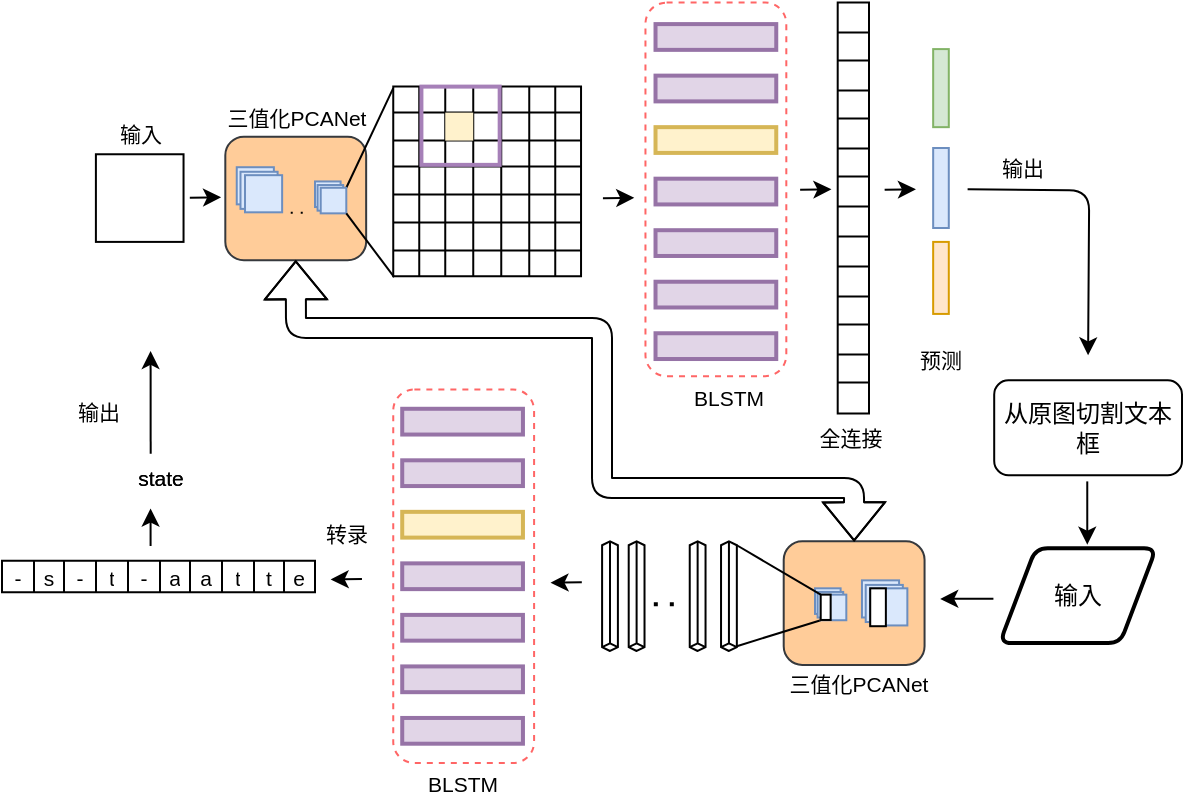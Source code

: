 <mxfile version="14.4.4" type="github">
  <diagram id="fC3auHthrqKpHiKXN0IN" name="第 1 页">
    <mxGraphModel dx="1185" dy="622" grid="1" gridSize="10" guides="1" tooltips="1" connect="1" arrows="1" fold="1" page="1" pageScale="1" pageWidth="827" pageHeight="1169" math="0" shadow="0">
      <root>
        <mxCell id="0" />
        <mxCell id="1" parent="0" />
        <mxCell id="iBZG6MA6ub6qvU_hfU15-2" value="" style="rounded=1;whiteSpace=wrap;html=1;fillColor=#ffcc99;strokeColor=#36393d;" vertex="1" parent="1">
          <mxGeometry x="141.654" y="434.36" width="70.424" height="61.788" as="geometry" />
        </mxCell>
        <mxCell id="iBZG6MA6ub6qvU_hfU15-3" value="" style="whiteSpace=wrap;html=1;aspect=fixed;" vertex="1" parent="1">
          <mxGeometry x="76.95" y="443.128" width="43.82" height="43.82" as="geometry" />
        </mxCell>
        <mxCell id="iBZG6MA6ub6qvU_hfU15-4" value="输入" style="text;html=1;align=center;verticalAlign=middle;resizable=0;points=[];autosize=1;fontSize=10.5;" vertex="1" parent="1">
          <mxGeometry x="78.86" y="423.123" width="40" height="20" as="geometry" />
        </mxCell>
        <mxCell id="iBZG6MA6ub6qvU_hfU15-5" value="" style="endArrow=classic;html=1;" edge="1" parent="1">
          <mxGeometry x="30" y="320" width="50" height="50" as="geometry">
            <mxPoint x="123.899" y="464.859" as="sourcePoint" />
            <mxPoint x="139.549" y="464.63" as="targetPoint" />
          </mxGeometry>
        </mxCell>
        <mxCell id="iBZG6MA6ub6qvU_hfU15-6" value="&lt;font style=&quot;font-size: 10.5px&quot;&gt;三值化PCANet&lt;/font&gt;" style="text;html=1;align=center;verticalAlign=middle;resizable=0;points=[];autosize=1;fontSize=10.5;" vertex="1" parent="1">
          <mxGeometry x="131.732" y="414.837" width="90" height="20" as="geometry" />
        </mxCell>
        <mxCell id="iBZG6MA6ub6qvU_hfU15-7" value="" style="shape=table;html=1;whiteSpace=wrap;startSize=0;container=1;collapsible=0;childLayout=tableLayout;" vertex="1" parent="1">
          <mxGeometry x="225.623" y="409.307" width="93.899" height="94.839" as="geometry" />
        </mxCell>
        <mxCell id="iBZG6MA6ub6qvU_hfU15-8" value="" style="shape=partialRectangle;html=1;whiteSpace=wrap;collapsible=0;dropTarget=0;pointerEvents=0;fillColor=none;top=0;left=0;bottom=0;right=0;points=[[0,0.5],[1,0.5]];portConstraint=eastwest;" vertex="1" parent="iBZG6MA6ub6qvU_hfU15-7">
          <mxGeometry width="93.899" height="13" as="geometry" />
        </mxCell>
        <mxCell id="iBZG6MA6ub6qvU_hfU15-9" value="" style="shape=partialRectangle;html=1;whiteSpace=wrap;connectable=0;overflow=hidden;fillColor=none;top=0;left=0;bottom=0;right=0;" vertex="1" parent="iBZG6MA6ub6qvU_hfU15-8">
          <mxGeometry width="13" height="13" as="geometry" />
        </mxCell>
        <mxCell id="iBZG6MA6ub6qvU_hfU15-10" value="" style="shape=partialRectangle;html=1;whiteSpace=wrap;connectable=0;overflow=hidden;fillColor=none;top=0;left=0;bottom=0;right=0;" vertex="1" parent="iBZG6MA6ub6qvU_hfU15-8">
          <mxGeometry x="13" width="13" height="13" as="geometry" />
        </mxCell>
        <mxCell id="iBZG6MA6ub6qvU_hfU15-11" value="" style="shape=partialRectangle;html=1;whiteSpace=wrap;connectable=0;overflow=hidden;fillColor=none;top=0;left=0;bottom=0;right=0;" vertex="1" parent="iBZG6MA6ub6qvU_hfU15-8">
          <mxGeometry x="26" width="14" height="13" as="geometry" />
        </mxCell>
        <mxCell id="iBZG6MA6ub6qvU_hfU15-12" value="" style="shape=partialRectangle;html=1;whiteSpace=wrap;connectable=0;overflow=hidden;fillColor=none;top=0;left=0;bottom=0;right=0;" vertex="1" parent="iBZG6MA6ub6qvU_hfU15-8">
          <mxGeometry x="40" width="14" height="13" as="geometry" />
        </mxCell>
        <mxCell id="iBZG6MA6ub6qvU_hfU15-13" value="" style="shape=partialRectangle;html=1;whiteSpace=wrap;connectable=0;overflow=hidden;fillColor=none;top=0;left=0;bottom=0;right=0;" vertex="1" parent="iBZG6MA6ub6qvU_hfU15-8">
          <mxGeometry x="54" width="14" height="13" as="geometry" />
        </mxCell>
        <mxCell id="iBZG6MA6ub6qvU_hfU15-14" value="" style="shape=partialRectangle;html=1;whiteSpace=wrap;connectable=0;overflow=hidden;fillColor=none;top=0;left=0;bottom=0;right=0;" vertex="1" parent="iBZG6MA6ub6qvU_hfU15-8">
          <mxGeometry x="68" width="13" height="13" as="geometry" />
        </mxCell>
        <mxCell id="iBZG6MA6ub6qvU_hfU15-15" value="" style="shape=partialRectangle;html=1;whiteSpace=wrap;connectable=0;overflow=hidden;fillColor=none;top=0;left=0;bottom=0;right=0;" vertex="1" parent="iBZG6MA6ub6qvU_hfU15-8">
          <mxGeometry x="81" width="13" height="13" as="geometry" />
        </mxCell>
        <mxCell id="iBZG6MA6ub6qvU_hfU15-16" value="" style="shape=partialRectangle;html=1;whiteSpace=wrap;collapsible=0;dropTarget=0;pointerEvents=0;fillColor=none;top=0;left=0;bottom=0;right=0;points=[[0,0.5],[1,0.5]];portConstraint=eastwest;" vertex="1" parent="iBZG6MA6ub6qvU_hfU15-7">
          <mxGeometry y="13" width="93.899" height="14" as="geometry" />
        </mxCell>
        <mxCell id="iBZG6MA6ub6qvU_hfU15-17" value="" style="shape=partialRectangle;html=1;whiteSpace=wrap;connectable=0;overflow=hidden;fillColor=none;top=0;left=0;bottom=0;right=0;" vertex="1" parent="iBZG6MA6ub6qvU_hfU15-16">
          <mxGeometry width="13" height="14" as="geometry" />
        </mxCell>
        <mxCell id="iBZG6MA6ub6qvU_hfU15-18" value="" style="shape=partialRectangle;html=1;whiteSpace=wrap;connectable=0;overflow=hidden;fillColor=none;top=0;left=0;bottom=0;right=0;" vertex="1" parent="iBZG6MA6ub6qvU_hfU15-16">
          <mxGeometry x="13" width="13" height="14" as="geometry" />
        </mxCell>
        <mxCell id="iBZG6MA6ub6qvU_hfU15-19" value="" style="shape=partialRectangle;html=1;whiteSpace=wrap;connectable=0;overflow=hidden;fillColor=#fff2cc;top=0;left=0;bottom=0;right=0;strokeColor=#d6b656;" vertex="1" parent="iBZG6MA6ub6qvU_hfU15-16">
          <mxGeometry x="26" width="14" height="14" as="geometry" />
        </mxCell>
        <mxCell id="iBZG6MA6ub6qvU_hfU15-20" value="" style="shape=partialRectangle;html=1;whiteSpace=wrap;connectable=0;overflow=hidden;fillColor=none;top=0;left=0;bottom=0;right=0;" vertex="1" parent="iBZG6MA6ub6qvU_hfU15-16">
          <mxGeometry x="40" width="14" height="14" as="geometry" />
        </mxCell>
        <mxCell id="iBZG6MA6ub6qvU_hfU15-21" value="" style="shape=partialRectangle;html=1;whiteSpace=wrap;connectable=0;overflow=hidden;fillColor=none;top=0;left=0;bottom=0;right=0;" vertex="1" parent="iBZG6MA6ub6qvU_hfU15-16">
          <mxGeometry x="54" width="14" height="14" as="geometry" />
        </mxCell>
        <mxCell id="iBZG6MA6ub6qvU_hfU15-22" value="" style="shape=partialRectangle;html=1;whiteSpace=wrap;connectable=0;overflow=hidden;fillColor=none;top=0;left=0;bottom=0;right=0;" vertex="1" parent="iBZG6MA6ub6qvU_hfU15-16">
          <mxGeometry x="68" width="13" height="14" as="geometry" />
        </mxCell>
        <mxCell id="iBZG6MA6ub6qvU_hfU15-23" value="" style="shape=partialRectangle;html=1;whiteSpace=wrap;connectable=0;overflow=hidden;fillColor=none;top=0;left=0;bottom=0;right=0;" vertex="1" parent="iBZG6MA6ub6qvU_hfU15-16">
          <mxGeometry x="81" width="13" height="14" as="geometry" />
        </mxCell>
        <mxCell id="iBZG6MA6ub6qvU_hfU15-24" value="" style="shape=partialRectangle;html=1;whiteSpace=wrap;collapsible=0;dropTarget=0;pointerEvents=0;fillColor=none;top=0;left=0;bottom=0;right=0;points=[[0,0.5],[1,0.5]];portConstraint=eastwest;" vertex="1" parent="iBZG6MA6ub6qvU_hfU15-7">
          <mxGeometry y="27" width="93.899" height="13" as="geometry" />
        </mxCell>
        <mxCell id="iBZG6MA6ub6qvU_hfU15-25" value="" style="shape=partialRectangle;html=1;whiteSpace=wrap;connectable=0;overflow=hidden;fillColor=none;top=0;left=0;bottom=0;right=0;" vertex="1" parent="iBZG6MA6ub6qvU_hfU15-24">
          <mxGeometry width="13" height="13" as="geometry" />
        </mxCell>
        <mxCell id="iBZG6MA6ub6qvU_hfU15-26" value="" style="shape=partialRectangle;html=1;whiteSpace=wrap;connectable=0;overflow=hidden;fillColor=none;top=0;left=0;bottom=0;right=0;" vertex="1" parent="iBZG6MA6ub6qvU_hfU15-24">
          <mxGeometry x="13" width="13" height="13" as="geometry" />
        </mxCell>
        <mxCell id="iBZG6MA6ub6qvU_hfU15-27" value="" style="shape=partialRectangle;html=1;whiteSpace=wrap;connectable=0;overflow=hidden;top=0;left=0;bottom=0;right=0;strokeColor=#d79b00;fillColor=none;" vertex="1" parent="iBZG6MA6ub6qvU_hfU15-24">
          <mxGeometry x="26" width="14" height="13" as="geometry" />
        </mxCell>
        <mxCell id="iBZG6MA6ub6qvU_hfU15-28" value="" style="shape=partialRectangle;html=1;whiteSpace=wrap;connectable=0;overflow=hidden;fillColor=none;top=0;left=0;bottom=0;right=0;" vertex="1" parent="iBZG6MA6ub6qvU_hfU15-24">
          <mxGeometry x="40" width="14" height="13" as="geometry" />
        </mxCell>
        <mxCell id="iBZG6MA6ub6qvU_hfU15-29" value="" style="shape=partialRectangle;html=1;whiteSpace=wrap;connectable=0;overflow=hidden;fillColor=none;top=0;left=0;bottom=0;right=0;" vertex="1" parent="iBZG6MA6ub6qvU_hfU15-24">
          <mxGeometry x="54" width="14" height="13" as="geometry" />
        </mxCell>
        <mxCell id="iBZG6MA6ub6qvU_hfU15-30" value="" style="shape=partialRectangle;html=1;whiteSpace=wrap;connectable=0;overflow=hidden;fillColor=none;top=0;left=0;bottom=0;right=0;" vertex="1" parent="iBZG6MA6ub6qvU_hfU15-24">
          <mxGeometry x="68" width="13" height="13" as="geometry" />
        </mxCell>
        <mxCell id="iBZG6MA6ub6qvU_hfU15-31" value="" style="shape=partialRectangle;html=1;whiteSpace=wrap;connectable=0;overflow=hidden;fillColor=none;top=0;left=0;bottom=0;right=0;" vertex="1" parent="iBZG6MA6ub6qvU_hfU15-24">
          <mxGeometry x="81" width="13" height="13" as="geometry" />
        </mxCell>
        <mxCell id="iBZG6MA6ub6qvU_hfU15-32" value="" style="shape=partialRectangle;html=1;whiteSpace=wrap;collapsible=0;dropTarget=0;pointerEvents=0;fillColor=none;top=0;left=0;bottom=0;right=0;points=[[0,0.5],[1,0.5]];portConstraint=eastwest;" vertex="1" parent="iBZG6MA6ub6qvU_hfU15-7">
          <mxGeometry y="40" width="93.899" height="14" as="geometry" />
        </mxCell>
        <mxCell id="iBZG6MA6ub6qvU_hfU15-33" value="" style="shape=partialRectangle;html=1;whiteSpace=wrap;connectable=0;overflow=hidden;fillColor=none;top=0;left=0;bottom=0;right=0;" vertex="1" parent="iBZG6MA6ub6qvU_hfU15-32">
          <mxGeometry width="13" height="14" as="geometry" />
        </mxCell>
        <mxCell id="iBZG6MA6ub6qvU_hfU15-34" value="" style="shape=partialRectangle;html=1;whiteSpace=wrap;connectable=0;overflow=hidden;fillColor=none;top=0;left=0;bottom=0;right=0;" vertex="1" parent="iBZG6MA6ub6qvU_hfU15-32">
          <mxGeometry x="13" width="13" height="14" as="geometry" />
        </mxCell>
        <mxCell id="iBZG6MA6ub6qvU_hfU15-35" value="" style="shape=partialRectangle;html=1;whiteSpace=wrap;connectable=0;overflow=hidden;fillColor=none;top=0;left=0;bottom=0;right=0;" vertex="1" parent="iBZG6MA6ub6qvU_hfU15-32">
          <mxGeometry x="26" width="14" height="14" as="geometry" />
        </mxCell>
        <mxCell id="iBZG6MA6ub6qvU_hfU15-36" value="" style="shape=partialRectangle;html=1;whiteSpace=wrap;connectable=0;overflow=hidden;fillColor=none;top=0;left=0;bottom=0;right=0;" vertex="1" parent="iBZG6MA6ub6qvU_hfU15-32">
          <mxGeometry x="40" width="14" height="14" as="geometry" />
        </mxCell>
        <mxCell id="iBZG6MA6ub6qvU_hfU15-37" value="" style="shape=partialRectangle;html=1;whiteSpace=wrap;connectable=0;overflow=hidden;fillColor=none;top=0;left=0;bottom=0;right=0;" vertex="1" parent="iBZG6MA6ub6qvU_hfU15-32">
          <mxGeometry x="54" width="14" height="14" as="geometry" />
        </mxCell>
        <mxCell id="iBZG6MA6ub6qvU_hfU15-38" value="" style="shape=partialRectangle;html=1;whiteSpace=wrap;connectable=0;overflow=hidden;fillColor=none;top=0;left=0;bottom=0;right=0;" vertex="1" parent="iBZG6MA6ub6qvU_hfU15-32">
          <mxGeometry x="68" width="13" height="14" as="geometry" />
        </mxCell>
        <mxCell id="iBZG6MA6ub6qvU_hfU15-39" value="" style="shape=partialRectangle;html=1;whiteSpace=wrap;connectable=0;overflow=hidden;fillColor=none;top=0;left=0;bottom=0;right=0;" vertex="1" parent="iBZG6MA6ub6qvU_hfU15-32">
          <mxGeometry x="81" width="13" height="14" as="geometry" />
        </mxCell>
        <mxCell id="iBZG6MA6ub6qvU_hfU15-40" value="" style="shape=partialRectangle;html=1;whiteSpace=wrap;collapsible=0;dropTarget=0;pointerEvents=0;fillColor=none;top=0;left=0;bottom=0;right=0;points=[[0,0.5],[1,0.5]];portConstraint=eastwest;" vertex="1" parent="iBZG6MA6ub6qvU_hfU15-7">
          <mxGeometry y="54" width="93.899" height="14" as="geometry" />
        </mxCell>
        <mxCell id="iBZG6MA6ub6qvU_hfU15-41" value="" style="shape=partialRectangle;html=1;whiteSpace=wrap;connectable=0;overflow=hidden;fillColor=none;top=0;left=0;bottom=0;right=0;" vertex="1" parent="iBZG6MA6ub6qvU_hfU15-40">
          <mxGeometry width="13" height="14" as="geometry" />
        </mxCell>
        <mxCell id="iBZG6MA6ub6qvU_hfU15-42" value="" style="shape=partialRectangle;html=1;whiteSpace=wrap;connectable=0;overflow=hidden;fillColor=none;top=0;left=0;bottom=0;right=0;" vertex="1" parent="iBZG6MA6ub6qvU_hfU15-40">
          <mxGeometry x="13" width="13" height="14" as="geometry" />
        </mxCell>
        <mxCell id="iBZG6MA6ub6qvU_hfU15-43" value="" style="shape=partialRectangle;html=1;whiteSpace=wrap;connectable=0;overflow=hidden;fillColor=none;top=0;left=0;bottom=0;right=0;" vertex="1" parent="iBZG6MA6ub6qvU_hfU15-40">
          <mxGeometry x="26" width="14" height="14" as="geometry" />
        </mxCell>
        <mxCell id="iBZG6MA6ub6qvU_hfU15-44" value="" style="shape=partialRectangle;html=1;whiteSpace=wrap;connectable=0;overflow=hidden;fillColor=none;top=0;left=0;bottom=0;right=0;" vertex="1" parent="iBZG6MA6ub6qvU_hfU15-40">
          <mxGeometry x="40" width="14" height="14" as="geometry" />
        </mxCell>
        <mxCell id="iBZG6MA6ub6qvU_hfU15-45" value="" style="shape=partialRectangle;html=1;whiteSpace=wrap;connectable=0;overflow=hidden;fillColor=none;top=0;left=0;bottom=0;right=0;" vertex="1" parent="iBZG6MA6ub6qvU_hfU15-40">
          <mxGeometry x="54" width="14" height="14" as="geometry" />
        </mxCell>
        <mxCell id="iBZG6MA6ub6qvU_hfU15-46" value="" style="shape=partialRectangle;html=1;whiteSpace=wrap;connectable=0;overflow=hidden;fillColor=none;top=0;left=0;bottom=0;right=0;" vertex="1" parent="iBZG6MA6ub6qvU_hfU15-40">
          <mxGeometry x="68" width="13" height="14" as="geometry" />
        </mxCell>
        <mxCell id="iBZG6MA6ub6qvU_hfU15-47" value="" style="shape=partialRectangle;html=1;whiteSpace=wrap;connectable=0;overflow=hidden;fillColor=none;top=0;left=0;bottom=0;right=0;" vertex="1" parent="iBZG6MA6ub6qvU_hfU15-40">
          <mxGeometry x="81" width="13" height="14" as="geometry" />
        </mxCell>
        <mxCell id="iBZG6MA6ub6qvU_hfU15-48" value="" style="shape=partialRectangle;html=1;whiteSpace=wrap;collapsible=0;dropTarget=0;pointerEvents=0;fillColor=none;top=0;left=0;bottom=0;right=0;points=[[0,0.5],[1,0.5]];portConstraint=eastwest;" vertex="1" parent="iBZG6MA6ub6qvU_hfU15-7">
          <mxGeometry y="68" width="93.899" height="14" as="geometry" />
        </mxCell>
        <mxCell id="iBZG6MA6ub6qvU_hfU15-49" value="" style="shape=partialRectangle;html=1;whiteSpace=wrap;connectable=0;overflow=hidden;fillColor=none;top=0;left=0;bottom=0;right=0;" vertex="1" parent="iBZG6MA6ub6qvU_hfU15-48">
          <mxGeometry width="13" height="14" as="geometry" />
        </mxCell>
        <mxCell id="iBZG6MA6ub6qvU_hfU15-50" value="" style="shape=partialRectangle;html=1;whiteSpace=wrap;connectable=0;overflow=hidden;fillColor=none;top=0;left=0;bottom=0;right=0;" vertex="1" parent="iBZG6MA6ub6qvU_hfU15-48">
          <mxGeometry x="13" width="13" height="14" as="geometry" />
        </mxCell>
        <mxCell id="iBZG6MA6ub6qvU_hfU15-51" value="" style="shape=partialRectangle;html=1;whiteSpace=wrap;connectable=0;overflow=hidden;fillColor=none;top=0;left=0;bottom=0;right=0;" vertex="1" parent="iBZG6MA6ub6qvU_hfU15-48">
          <mxGeometry x="26" width="14" height="14" as="geometry" />
        </mxCell>
        <mxCell id="iBZG6MA6ub6qvU_hfU15-52" value="" style="shape=partialRectangle;html=1;whiteSpace=wrap;connectable=0;overflow=hidden;fillColor=none;top=0;left=0;bottom=0;right=0;" vertex="1" parent="iBZG6MA6ub6qvU_hfU15-48">
          <mxGeometry x="40" width="14" height="14" as="geometry" />
        </mxCell>
        <mxCell id="iBZG6MA6ub6qvU_hfU15-53" value="" style="shape=partialRectangle;html=1;whiteSpace=wrap;connectable=0;overflow=hidden;fillColor=none;top=0;left=0;bottom=0;right=0;" vertex="1" parent="iBZG6MA6ub6qvU_hfU15-48">
          <mxGeometry x="54" width="14" height="14" as="geometry" />
        </mxCell>
        <mxCell id="iBZG6MA6ub6qvU_hfU15-54" value="" style="shape=partialRectangle;html=1;whiteSpace=wrap;connectable=0;overflow=hidden;fillColor=none;top=0;left=0;bottom=0;right=0;" vertex="1" parent="iBZG6MA6ub6qvU_hfU15-48">
          <mxGeometry x="68" width="13" height="14" as="geometry" />
        </mxCell>
        <mxCell id="iBZG6MA6ub6qvU_hfU15-55" value="" style="shape=partialRectangle;html=1;whiteSpace=wrap;connectable=0;overflow=hidden;fillColor=none;top=0;left=0;bottom=0;right=0;" vertex="1" parent="iBZG6MA6ub6qvU_hfU15-48">
          <mxGeometry x="81" width="13" height="14" as="geometry" />
        </mxCell>
        <mxCell id="iBZG6MA6ub6qvU_hfU15-56" value="" style="shape=partialRectangle;html=1;whiteSpace=wrap;collapsible=0;dropTarget=0;pointerEvents=0;fillColor=none;top=0;left=0;bottom=0;right=0;points=[[0,0.5],[1,0.5]];portConstraint=eastwest;" vertex="1" parent="iBZG6MA6ub6qvU_hfU15-7">
          <mxGeometry y="82" width="93.899" height="13" as="geometry" />
        </mxCell>
        <mxCell id="iBZG6MA6ub6qvU_hfU15-57" value="" style="shape=partialRectangle;html=1;whiteSpace=wrap;connectable=0;overflow=hidden;fillColor=none;top=0;left=0;bottom=0;right=0;" vertex="1" parent="iBZG6MA6ub6qvU_hfU15-56">
          <mxGeometry width="13" height="13" as="geometry" />
        </mxCell>
        <mxCell id="iBZG6MA6ub6qvU_hfU15-58" value="" style="shape=partialRectangle;html=1;whiteSpace=wrap;connectable=0;overflow=hidden;fillColor=none;top=0;left=0;bottom=0;right=0;" vertex="1" parent="iBZG6MA6ub6qvU_hfU15-56">
          <mxGeometry x="13" width="13" height="13" as="geometry" />
        </mxCell>
        <mxCell id="iBZG6MA6ub6qvU_hfU15-59" value="" style="shape=partialRectangle;html=1;whiteSpace=wrap;connectable=0;overflow=hidden;fillColor=none;top=0;left=0;bottom=0;right=0;" vertex="1" parent="iBZG6MA6ub6qvU_hfU15-56">
          <mxGeometry x="26" width="14" height="13" as="geometry" />
        </mxCell>
        <mxCell id="iBZG6MA6ub6qvU_hfU15-60" value="" style="shape=partialRectangle;html=1;whiteSpace=wrap;connectable=0;overflow=hidden;fillColor=none;top=0;left=0;bottom=0;right=0;" vertex="1" parent="iBZG6MA6ub6qvU_hfU15-56">
          <mxGeometry x="40" width="14" height="13" as="geometry" />
        </mxCell>
        <mxCell id="iBZG6MA6ub6qvU_hfU15-61" value="" style="shape=partialRectangle;html=1;whiteSpace=wrap;connectable=0;overflow=hidden;fillColor=none;top=0;left=0;bottom=0;right=0;" vertex="1" parent="iBZG6MA6ub6qvU_hfU15-56">
          <mxGeometry x="54" width="14" height="13" as="geometry" />
        </mxCell>
        <mxCell id="iBZG6MA6ub6qvU_hfU15-62" value="" style="shape=partialRectangle;html=1;whiteSpace=wrap;connectable=0;overflow=hidden;fillColor=none;top=0;left=0;bottom=0;right=0;" vertex="1" parent="iBZG6MA6ub6qvU_hfU15-56">
          <mxGeometry x="68" width="13" height="13" as="geometry" />
        </mxCell>
        <mxCell id="iBZG6MA6ub6qvU_hfU15-63" value="" style="shape=partialRectangle;html=1;whiteSpace=wrap;connectable=0;overflow=hidden;fillColor=none;top=0;left=0;bottom=0;right=0;" vertex="1" parent="iBZG6MA6ub6qvU_hfU15-56">
          <mxGeometry x="81" width="13" height="13" as="geometry" />
        </mxCell>
        <mxCell id="iBZG6MA6ub6qvU_hfU15-64" value="" style="endArrow=none;html=1;exitX=1;exitY=0;exitDx=0;exitDy=0;entryX=0;entryY=0.059;entryDx=0;entryDy=0;entryPerimeter=0;" edge="1" parent="1" source="iBZG6MA6ub6qvU_hfU15-71" target="iBZG6MA6ub6qvU_hfU15-8">
          <mxGeometry x="30" y="320" width="50" height="50" as="geometry">
            <mxPoint x="225.623" y="504.146" as="sourcePoint" />
            <mxPoint x="233.448" y="410.097" as="targetPoint" />
          </mxGeometry>
        </mxCell>
        <mxCell id="iBZG6MA6ub6qvU_hfU15-65" value="" style="whiteSpace=wrap;html=1;aspect=fixed;fillColor=#dae8fc;strokeColor=#6c8ebf;" vertex="1" parent="1">
          <mxGeometry x="147.374" y="449.614" width="18.56" height="18.56" as="geometry" />
        </mxCell>
        <mxCell id="iBZG6MA6ub6qvU_hfU15-66" value="" style="whiteSpace=wrap;html=1;aspect=fixed;fillColor=#dae8fc;strokeColor=#6c8ebf;" vertex="1" parent="1">
          <mxGeometry x="149.246" y="451.885" width="18.56" height="18.56" as="geometry" />
        </mxCell>
        <mxCell id="iBZG6MA6ub6qvU_hfU15-67" value="" style="whiteSpace=wrap;html=1;aspect=fixed;fillColor=#dae8fc;strokeColor=#6c8ebf;" vertex="1" parent="1">
          <mxGeometry x="151.506" y="453.597" width="18.56" height="18.56" as="geometry" />
        </mxCell>
        <mxCell id="iBZG6MA6ub6qvU_hfU15-68" value="" style="group" vertex="1" connectable="0" parent="1">
          <mxGeometry x="186.499" y="456.727" width="15.65" height="18.004" as="geometry" />
        </mxCell>
        <mxCell id="iBZG6MA6ub6qvU_hfU15-69" value="" style="whiteSpace=wrap;html=1;aspect=fixed;fillColor=#dae8fc;strokeColor=#6c8ebf;" vertex="1" parent="iBZG6MA6ub6qvU_hfU15-68">
          <mxGeometry width="12.8" height="12.8" as="geometry" />
        </mxCell>
        <mxCell id="iBZG6MA6ub6qvU_hfU15-70" value="" style="whiteSpace=wrap;html=1;aspect=fixed;fillColor=#dae8fc;strokeColor=#6c8ebf;" vertex="1" parent="iBZG6MA6ub6qvU_hfU15-68">
          <mxGeometry x="1.291" y="1.799" width="12.8" height="12.8" as="geometry" />
        </mxCell>
        <mxCell id="iBZG6MA6ub6qvU_hfU15-71" value="" style="whiteSpace=wrap;html=1;aspect=fixed;fillColor=#dae8fc;strokeColor=#6c8ebf;" vertex="1" parent="iBZG6MA6ub6qvU_hfU15-68">
          <mxGeometry x="2.85" y="3.155" width="12.8" height="12.8" as="geometry" />
        </mxCell>
        <mxCell id="iBZG6MA6ub6qvU_hfU15-72" value="" style="endArrow=none;dashed=1;html=1;dashPattern=1 4;" edge="1" parent="1">
          <mxGeometry x="30" y="320" width="50" height="50" as="geometry">
            <mxPoint x="174.37" y="472.343" as="sourcePoint" />
            <mxPoint x="182.977" y="472.438" as="targetPoint" />
          </mxGeometry>
        </mxCell>
        <mxCell id="iBZG6MA6ub6qvU_hfU15-73" value="" style="endArrow=none;html=1;exitX=1;exitY=1;exitDx=0;exitDy=0;entryX=0.005;entryY=1.023;entryDx=0;entryDy=0;entryPerimeter=0;" edge="1" parent="1" source="iBZG6MA6ub6qvU_hfU15-71" target="iBZG6MA6ub6qvU_hfU15-56">
          <mxGeometry x="30" y="320" width="50" height="50" as="geometry">
            <mxPoint x="225.623" y="488.34" as="sourcePoint" />
            <mxPoint x="264.748" y="448.823" as="targetPoint" />
          </mxGeometry>
        </mxCell>
        <mxCell id="iBZG6MA6ub6qvU_hfU15-74" value="" style="whiteSpace=wrap;html=1;aspect=fixed;fillColor=none;strokeColor=#A680B8;strokeWidth=2;" vertex="1" parent="1">
          <mxGeometry x="239.708" y="409.307" width="39.125" height="39.125" as="geometry" />
        </mxCell>
        <mxCell id="iBZG6MA6ub6qvU_hfU15-82" value="" style="shape=table;html=1;whiteSpace=wrap;startSize=0;container=1;collapsible=0;childLayout=tableLayout;" vertex="1" parent="1">
          <mxGeometry x="447.851" y="367.286" width="15.65" height="205.485" as="geometry" />
        </mxCell>
        <mxCell id="iBZG6MA6ub6qvU_hfU15-83" value="" style="shape=partialRectangle;html=1;whiteSpace=wrap;collapsible=0;dropTarget=0;pointerEvents=0;fillColor=none;top=0;left=0;bottom=0;right=0;points=[[0,0.5],[1,0.5]];portConstraint=eastwest;" vertex="1" parent="iBZG6MA6ub6qvU_hfU15-82">
          <mxGeometry width="15.65" height="15" as="geometry" />
        </mxCell>
        <mxCell id="iBZG6MA6ub6qvU_hfU15-84" value="" style="shape=partialRectangle;html=1;whiteSpace=wrap;connectable=0;overflow=hidden;fillColor=none;top=0;left=0;bottom=0;right=0;" vertex="1" parent="iBZG6MA6ub6qvU_hfU15-83">
          <mxGeometry width="16" height="15" as="geometry" />
        </mxCell>
        <mxCell id="iBZG6MA6ub6qvU_hfU15-85" value="" style="shape=partialRectangle;html=1;whiteSpace=wrap;collapsible=0;dropTarget=0;pointerEvents=0;fillColor=none;top=0;left=0;bottom=0;right=0;points=[[0,0.5],[1,0.5]];portConstraint=eastwest;" vertex="1" parent="iBZG6MA6ub6qvU_hfU15-82">
          <mxGeometry y="15" width="15.65" height="14" as="geometry" />
        </mxCell>
        <mxCell id="iBZG6MA6ub6qvU_hfU15-86" value="" style="shape=partialRectangle;html=1;whiteSpace=wrap;connectable=0;overflow=hidden;fillColor=none;top=0;left=0;bottom=0;right=0;" vertex="1" parent="iBZG6MA6ub6qvU_hfU15-85">
          <mxGeometry width="16" height="14" as="geometry" />
        </mxCell>
        <mxCell id="iBZG6MA6ub6qvU_hfU15-87" value="" style="shape=partialRectangle;html=1;whiteSpace=wrap;collapsible=0;dropTarget=0;pointerEvents=0;fillColor=none;top=0;left=0;bottom=0;right=0;points=[[0,0.5],[1,0.5]];portConstraint=eastwest;" vertex="1" parent="iBZG6MA6ub6qvU_hfU15-82">
          <mxGeometry y="29" width="15.65" height="15" as="geometry" />
        </mxCell>
        <mxCell id="iBZG6MA6ub6qvU_hfU15-88" value="" style="shape=partialRectangle;html=1;whiteSpace=wrap;connectable=0;overflow=hidden;fillColor=none;top=0;left=0;bottom=0;right=0;" vertex="1" parent="iBZG6MA6ub6qvU_hfU15-87">
          <mxGeometry width="16" height="15" as="geometry" />
        </mxCell>
        <mxCell id="iBZG6MA6ub6qvU_hfU15-89" value="" style="shape=partialRectangle;html=1;whiteSpace=wrap;collapsible=0;dropTarget=0;pointerEvents=0;fillColor=none;top=0;left=0;bottom=0;right=0;points=[[0,0.5],[1,0.5]];portConstraint=eastwest;" vertex="1" parent="iBZG6MA6ub6qvU_hfU15-82">
          <mxGeometry y="44" width="15.65" height="14" as="geometry" />
        </mxCell>
        <mxCell id="iBZG6MA6ub6qvU_hfU15-90" value="" style="shape=partialRectangle;html=1;whiteSpace=wrap;connectable=0;overflow=hidden;fillColor=none;top=0;left=0;bottom=0;right=0;" vertex="1" parent="iBZG6MA6ub6qvU_hfU15-89">
          <mxGeometry width="16" height="14" as="geometry" />
        </mxCell>
        <mxCell id="iBZG6MA6ub6qvU_hfU15-91" value="" style="shape=partialRectangle;html=1;whiteSpace=wrap;collapsible=0;dropTarget=0;pointerEvents=0;fillColor=none;top=0;left=0;bottom=0;right=0;points=[[0,0.5],[1,0.5]];portConstraint=eastwest;" vertex="1" parent="iBZG6MA6ub6qvU_hfU15-82">
          <mxGeometry y="58" width="15.65" height="15" as="geometry" />
        </mxCell>
        <mxCell id="iBZG6MA6ub6qvU_hfU15-92" value="" style="shape=partialRectangle;html=1;whiteSpace=wrap;connectable=0;overflow=hidden;fillColor=none;top=0;left=0;bottom=0;right=0;" vertex="1" parent="iBZG6MA6ub6qvU_hfU15-91">
          <mxGeometry width="16" height="15" as="geometry" />
        </mxCell>
        <mxCell id="iBZG6MA6ub6qvU_hfU15-93" value="" style="shape=partialRectangle;html=1;whiteSpace=wrap;collapsible=0;dropTarget=0;pointerEvents=0;fillColor=none;top=0;left=0;bottom=0;right=0;points=[[0,0.5],[1,0.5]];portConstraint=eastwest;" vertex="1" parent="iBZG6MA6ub6qvU_hfU15-82">
          <mxGeometry y="73" width="15.65" height="14" as="geometry" />
        </mxCell>
        <mxCell id="iBZG6MA6ub6qvU_hfU15-94" value="" style="shape=partialRectangle;html=1;whiteSpace=wrap;connectable=0;overflow=hidden;fillColor=none;top=0;left=0;bottom=0;right=0;" vertex="1" parent="iBZG6MA6ub6qvU_hfU15-93">
          <mxGeometry width="16" height="14" as="geometry" />
        </mxCell>
        <mxCell id="iBZG6MA6ub6qvU_hfU15-95" value="" style="shape=partialRectangle;html=1;whiteSpace=wrap;collapsible=0;dropTarget=0;pointerEvents=0;fillColor=none;top=0;left=0;bottom=0;right=0;points=[[0,0.5],[1,0.5]];portConstraint=eastwest;" vertex="1" parent="iBZG6MA6ub6qvU_hfU15-82">
          <mxGeometry y="87" width="15.65" height="15" as="geometry" />
        </mxCell>
        <mxCell id="iBZG6MA6ub6qvU_hfU15-96" value="" style="shape=partialRectangle;html=1;whiteSpace=wrap;connectable=0;overflow=hidden;fillColor=none;top=0;left=0;bottom=0;right=0;" vertex="1" parent="iBZG6MA6ub6qvU_hfU15-95">
          <mxGeometry width="16" height="15" as="geometry" />
        </mxCell>
        <mxCell id="iBZG6MA6ub6qvU_hfU15-97" value="" style="shape=partialRectangle;html=1;whiteSpace=wrap;collapsible=0;dropTarget=0;pointerEvents=0;fillColor=none;top=0;left=0;bottom=0;right=0;points=[[0,0.5],[1,0.5]];portConstraint=eastwest;" vertex="1" parent="iBZG6MA6ub6qvU_hfU15-82">
          <mxGeometry y="102" width="15.65" height="15" as="geometry" />
        </mxCell>
        <mxCell id="iBZG6MA6ub6qvU_hfU15-98" value="" style="shape=partialRectangle;html=1;whiteSpace=wrap;connectable=0;overflow=hidden;fillColor=none;top=0;left=0;bottom=0;right=0;" vertex="1" parent="iBZG6MA6ub6qvU_hfU15-97">
          <mxGeometry width="16" height="15" as="geometry" />
        </mxCell>
        <mxCell id="iBZG6MA6ub6qvU_hfU15-99" value="" style="shape=partialRectangle;html=1;whiteSpace=wrap;collapsible=0;dropTarget=0;pointerEvents=0;fillColor=none;top=0;left=0;bottom=0;right=0;points=[[0,0.5],[1,0.5]];portConstraint=eastwest;" vertex="1" parent="iBZG6MA6ub6qvU_hfU15-82">
          <mxGeometry y="117" width="15.65" height="15" as="geometry" />
        </mxCell>
        <mxCell id="iBZG6MA6ub6qvU_hfU15-100" value="" style="shape=partialRectangle;html=1;whiteSpace=wrap;connectable=0;overflow=hidden;fillColor=none;top=0;left=0;bottom=0;right=0;" vertex="1" parent="iBZG6MA6ub6qvU_hfU15-99">
          <mxGeometry width="16" height="15" as="geometry" />
        </mxCell>
        <mxCell id="iBZG6MA6ub6qvU_hfU15-101" value="" style="shape=partialRectangle;html=1;whiteSpace=wrap;collapsible=0;dropTarget=0;pointerEvents=0;fillColor=none;top=0;left=0;bottom=0;right=0;points=[[0,0.5],[1,0.5]];portConstraint=eastwest;" vertex="1" parent="iBZG6MA6ub6qvU_hfU15-82">
          <mxGeometry y="132" width="15.65" height="15" as="geometry" />
        </mxCell>
        <mxCell id="iBZG6MA6ub6qvU_hfU15-102" value="" style="shape=partialRectangle;html=1;whiteSpace=wrap;connectable=0;overflow=hidden;fillColor=none;top=0;left=0;bottom=0;right=0;" vertex="1" parent="iBZG6MA6ub6qvU_hfU15-101">
          <mxGeometry width="16" height="15" as="geometry" />
        </mxCell>
        <mxCell id="iBZG6MA6ub6qvU_hfU15-103" value="" style="shape=partialRectangle;html=1;whiteSpace=wrap;collapsible=0;dropTarget=0;pointerEvents=0;fillColor=none;top=0;left=0;bottom=0;right=0;points=[[0,0.5],[1,0.5]];portConstraint=eastwest;" vertex="1" parent="iBZG6MA6ub6qvU_hfU15-82">
          <mxGeometry y="147" width="15.65" height="14" as="geometry" />
        </mxCell>
        <mxCell id="iBZG6MA6ub6qvU_hfU15-104" value="" style="shape=partialRectangle;html=1;whiteSpace=wrap;connectable=0;overflow=hidden;fillColor=none;top=0;left=0;bottom=0;right=0;" vertex="1" parent="iBZG6MA6ub6qvU_hfU15-103">
          <mxGeometry width="16" height="14" as="geometry" />
        </mxCell>
        <mxCell id="iBZG6MA6ub6qvU_hfU15-105" value="" style="shape=partialRectangle;html=1;whiteSpace=wrap;collapsible=0;dropTarget=0;pointerEvents=0;fillColor=none;top=0;left=0;bottom=0;right=0;points=[[0,0.5],[1,0.5]];portConstraint=eastwest;" vertex="1" parent="iBZG6MA6ub6qvU_hfU15-82">
          <mxGeometry y="161" width="15.65" height="15" as="geometry" />
        </mxCell>
        <mxCell id="iBZG6MA6ub6qvU_hfU15-106" value="" style="shape=partialRectangle;html=1;whiteSpace=wrap;connectable=0;overflow=hidden;fillColor=none;top=0;left=0;bottom=0;right=0;" vertex="1" parent="iBZG6MA6ub6qvU_hfU15-105">
          <mxGeometry width="16" height="15" as="geometry" />
        </mxCell>
        <mxCell id="iBZG6MA6ub6qvU_hfU15-107" value="" style="shape=partialRectangle;html=1;whiteSpace=wrap;collapsible=0;dropTarget=0;pointerEvents=0;fillColor=none;top=0;left=0;bottom=0;right=0;points=[[0,0.5],[1,0.5]];portConstraint=eastwest;" vertex="1" parent="iBZG6MA6ub6qvU_hfU15-82">
          <mxGeometry y="176" width="15.65" height="14" as="geometry" />
        </mxCell>
        <mxCell id="iBZG6MA6ub6qvU_hfU15-108" value="" style="shape=partialRectangle;html=1;whiteSpace=wrap;connectable=0;overflow=hidden;fillColor=none;top=0;left=0;bottom=0;right=0;" vertex="1" parent="iBZG6MA6ub6qvU_hfU15-107">
          <mxGeometry width="16" height="14" as="geometry" />
        </mxCell>
        <mxCell id="iBZG6MA6ub6qvU_hfU15-109" value="" style="shape=partialRectangle;html=1;whiteSpace=wrap;collapsible=0;dropTarget=0;pointerEvents=0;fillColor=none;top=0;left=0;bottom=0;right=0;points=[[0,0.5],[1,0.5]];portConstraint=eastwest;" vertex="1" parent="iBZG6MA6ub6qvU_hfU15-82">
          <mxGeometry y="190" width="15.65" height="15" as="geometry" />
        </mxCell>
        <mxCell id="iBZG6MA6ub6qvU_hfU15-110" value="" style="shape=partialRectangle;html=1;whiteSpace=wrap;connectable=0;overflow=hidden;fillColor=none;top=0;left=0;bottom=0;right=0;" vertex="1" parent="iBZG6MA6ub6qvU_hfU15-109">
          <mxGeometry width="16" height="15" as="geometry" />
        </mxCell>
        <mxCell id="iBZG6MA6ub6qvU_hfU15-111" value="" style="rounded=0;whiteSpace=wrap;html=1;strokeColor=#82b366;fillColor=#d5e8d4;" vertex="1" parent="1">
          <mxGeometry x="495.58" y="390.55" width="7.82" height="39.03" as="geometry" />
        </mxCell>
        <mxCell id="iBZG6MA6ub6qvU_hfU15-112" value="" style="rounded=0;whiteSpace=wrap;html=1;strokeColor=#6c8ebf;fillColor=#dae8fc;" vertex="1" parent="1">
          <mxGeometry x="495.58" y="440" width="7.82" height="40" as="geometry" />
        </mxCell>
        <mxCell id="iBZG6MA6ub6qvU_hfU15-113" value="" style="rounded=0;whiteSpace=wrap;html=1;strokeColor=#d79b00;fillColor=#ffe6cc;" vertex="1" parent="1">
          <mxGeometry x="495.58" y="486.95" width="7.82" height="36.01" as="geometry" />
        </mxCell>
        <mxCell id="iBZG6MA6ub6qvU_hfU15-115" value="" style="endArrow=classic;html=1;" edge="1" parent="1">
          <mxGeometry x="30" y="320" width="50" height="50" as="geometry">
            <mxPoint x="330.477" y="465.112" as="sourcePoint" />
            <mxPoint x="346.127" y="464.883" as="targetPoint" />
          </mxGeometry>
        </mxCell>
        <mxCell id="iBZG6MA6ub6qvU_hfU15-116" value="" style="endArrow=classic;html=1;" edge="1" parent="1">
          <mxGeometry x="30" y="320" width="50" height="50" as="geometry">
            <mxPoint x="429.072" y="460.907" as="sourcePoint" />
            <mxPoint x="444.721" y="460.678" as="targetPoint" />
          </mxGeometry>
        </mxCell>
        <mxCell id="iBZG6MA6ub6qvU_hfU15-117" value="" style="endArrow=classic;html=1;" edge="1" parent="1">
          <mxGeometry x="30" y="320" width="50" height="50" as="geometry">
            <mxPoint x="471.326" y="460.907" as="sourcePoint" />
            <mxPoint x="486.976" y="460.678" as="targetPoint" />
          </mxGeometry>
        </mxCell>
        <mxCell id="iBZG6MA6ub6qvU_hfU15-118" value="&lt;font style=&quot;font-size: 10.5px&quot;&gt;全连接&lt;br&gt;&lt;/font&gt;" style="text;html=1;align=center;verticalAlign=middle;resizable=0;points=[];autosize=1;fontSize=10.5;" vertex="1" parent="1">
          <mxGeometry x="429.484" y="575.444" width="50" height="20" as="geometry" />
        </mxCell>
        <mxCell id="iBZG6MA6ub6qvU_hfU15-119" value="&lt;font style=&quot;font-size: 10.5px&quot;&gt;预测&lt;br&gt;&lt;/font&gt;" style="text;html=1;align=center;verticalAlign=middle;resizable=0;points=[];autosize=1;fontSize=10.5;" vertex="1" parent="1">
          <mxGeometry x="479.486" y="536.174" width="40" height="20" as="geometry" />
        </mxCell>
        <mxCell id="iBZG6MA6ub6qvU_hfU15-121" value="&lt;font style=&quot;font-size: 10.5px&quot;&gt;输出&lt;br&gt;&lt;/font&gt;" style="text;html=1;align=center;verticalAlign=middle;resizable=0;points=[];autosize=1;fontSize=10.5;" vertex="1" parent="1">
          <mxGeometry x="520.001" y="439.722" width="40" height="20" as="geometry" />
        </mxCell>
        <mxCell id="iBZG6MA6ub6qvU_hfU15-175" value="" style="rounded=1;whiteSpace=wrap;html=1;fillColor=#ffcc99;direction=east;flipH=0;flipV=0;container=0;strokeColor=#36393d;" vertex="1" parent="1">
          <mxGeometry x="420.857" y="636.653" width="70.424" height="61.788" as="geometry" />
        </mxCell>
        <mxCell id="iBZG6MA6ub6qvU_hfU15-180" value="" style="whiteSpace=wrap;html=1;aspect=fixed;fillColor=#dae8fc;strokeColor=#6c8ebf;direction=east;flipH=1;flipV=1;container=0;" vertex="1" parent="1">
          <mxGeometry x="459.981" y="656.182" width="18.56" height="18.56" as="geometry" />
        </mxCell>
        <mxCell id="iBZG6MA6ub6qvU_hfU15-181" value="" style="whiteSpace=wrap;html=1;aspect=fixed;fillColor=#dae8fc;strokeColor=#6c8ebf;direction=east;flipH=1;flipV=1;container=0;" vertex="1" parent="1">
          <mxGeometry x="461.854" y="658.453" width="18.56" height="18.56" as="geometry" />
        </mxCell>
        <mxCell id="iBZG6MA6ub6qvU_hfU15-182" value="" style="whiteSpace=wrap;html=1;aspect=fixed;fillColor=#dae8fc;strokeColor=#6c8ebf;direction=east;flipH=1;flipV=1;container=0;" vertex="1" parent="1">
          <mxGeometry x="464.114" y="660.165" width="18.56" height="18.56" as="geometry" />
        </mxCell>
        <mxCell id="iBZG6MA6ub6qvU_hfU15-188" value="" style="endArrow=none;dashed=1;html=1;dashPattern=1 4;flipH=0;flipV=0;" edge="1" parent="1">
          <mxGeometry x="142.674" y="549.607" width="39.125" height="39.516" as="geometry">
            <mxPoint x="240.095" y="660.063" as="sourcePoint" />
            <mxPoint x="248.702" y="660.158" as="targetPoint" />
          </mxGeometry>
        </mxCell>
        <mxCell id="iBZG6MA6ub6qvU_hfU15-190" value="" style="rounded=0;whiteSpace=wrap;html=1;direction=east;flipH=1;flipV=1;container=0;" vertex="1" parent="1">
          <mxGeometry x="464.113" y="660.165" width="7.825" height="18.936" as="geometry" />
        </mxCell>
        <mxCell id="iBZG6MA6ub6qvU_hfU15-191" value="" style="html=1;whiteSpace=wrap;shape=isoCube2;backgroundOutline=1;isoAngle=15;direction=south;rotation=90;flipH=0;flipV=0;container=0;" vertex="1" parent="1">
          <mxGeometry x="366.082" y="660.165" width="54.775" height="7.903" as="geometry" />
        </mxCell>
        <mxCell id="iBZG6MA6ub6qvU_hfU15-193" value="" style="html=1;whiteSpace=wrap;shape=isoCube2;backgroundOutline=1;isoAngle=15;direction=south;rotation=90;flipH=0;flipV=0;container=0;" vertex="1" parent="1">
          <mxGeometry x="306.613" y="660.165" width="54.775" height="7.903" as="geometry" />
        </mxCell>
        <mxCell id="iBZG6MA6ub6qvU_hfU15-194" value="" style="html=1;whiteSpace=wrap;shape=isoCube2;backgroundOutline=1;isoAngle=15;direction=south;rotation=90;flipH=0;flipV=0;container=0;" vertex="1" parent="1">
          <mxGeometry x="319.915" y="660.165" width="54.775" height="7.903" as="geometry" />
        </mxCell>
        <mxCell id="iBZG6MA6ub6qvU_hfU15-195" value="" style="html=1;whiteSpace=wrap;shape=isoCube2;backgroundOutline=1;isoAngle=15;direction=south;rotation=90;flipH=0;flipV=0;container=0;" vertex="1" parent="1">
          <mxGeometry x="350.432" y="660.165" width="54.775" height="7.903" as="geometry" />
        </mxCell>
        <mxCell id="iBZG6MA6ub6qvU_hfU15-196" value="" style="endArrow=none;dashed=1;html=1;dashPattern=1 3;strokeWidth=2;flipH=0;flipV=0;" edge="1" parent="1">
          <mxGeometry x="160.286" y="571.103" width="39.125" height="39.516" as="geometry">
            <mxPoint x="355.91" y="668.068" as="sourcePoint" />
            <mxPoint x="371.56" y="668.068" as="targetPoint" />
          </mxGeometry>
        </mxCell>
        <mxCell id="iBZG6MA6ub6qvU_hfU15-197" value="" style="endArrow=classic;html=1;flipH=0;flipV=0;" edge="1" parent="1">
          <mxGeometry x="-30.252" y="560.077" width="39.125" height="39.516" as="geometry">
            <mxPoint x="209.973" y="655.509" as="sourcePoint" />
            <mxPoint x="194.324" y="655.738" as="targetPoint" />
          </mxGeometry>
        </mxCell>
        <mxCell id="iBZG6MA6ub6qvU_hfU15-198" value="" style="endArrow=classic;html=1;flipH=0;flipV=0;" edge="1" parent="1">
          <mxGeometry x="-16.557" y="562.594" width="39.125" height="39.516" as="geometry">
            <mxPoint x="319.915" y="657.164" as="sourcePoint" />
            <mxPoint x="304.265" y="657.393" as="targetPoint" />
          </mxGeometry>
        </mxCell>
        <mxCell id="iBZG6MA6ub6qvU_hfU15-199" value="" style="shape=table;html=1;whiteSpace=wrap;startSize=0;container=1;collapsible=0;childLayout=tableLayout;fontSize=10.5;direction=east;flipH=0;flipV=0;" vertex="1" parent="1">
          <mxGeometry x="30" y="646.373" width="156.499" height="15.807" as="geometry" />
        </mxCell>
        <mxCell id="iBZG6MA6ub6qvU_hfU15-200" value="" style="shape=partialRectangle;html=1;whiteSpace=wrap;collapsible=0;dropTarget=0;pointerEvents=0;fillColor=none;top=0;left=0;bottom=0;right=0;points=[[0,0.5],[1,0.5]];portConstraint=eastwest;fontSize=10.5;direction=east;flipH=0;flipV=0;" vertex="1" parent="iBZG6MA6ub6qvU_hfU15-199">
          <mxGeometry width="156.499" height="16" as="geometry" />
        </mxCell>
        <mxCell id="iBZG6MA6ub6qvU_hfU15-201" value="-" style="shape=partialRectangle;html=1;whiteSpace=wrap;connectable=0;overflow=hidden;fillColor=none;top=0;left=0;bottom=0;right=0;fontSize=10.5;direction=east;flipH=0;flipV=0;container=0;" vertex="1" parent="iBZG6MA6ub6qvU_hfU15-200">
          <mxGeometry width="16" height="16" as="geometry" />
        </mxCell>
        <mxCell id="iBZG6MA6ub6qvU_hfU15-202" value="s" style="shape=partialRectangle;html=1;whiteSpace=wrap;connectable=0;overflow=hidden;fillColor=none;top=0;left=0;bottom=0;right=0;fontSize=10.5;direction=east;flipH=0;flipV=0;container=0;" vertex="1" parent="iBZG6MA6ub6qvU_hfU15-200">
          <mxGeometry x="16" width="15" height="16" as="geometry" />
        </mxCell>
        <mxCell id="iBZG6MA6ub6qvU_hfU15-203" value="-" style="shape=partialRectangle;html=1;whiteSpace=wrap;connectable=0;overflow=hidden;fillColor=none;top=0;left=0;bottom=0;right=0;fontSize=10.5;direction=east;flipH=0;flipV=0;container=0;" vertex="1" parent="iBZG6MA6ub6qvU_hfU15-200">
          <mxGeometry x="31" width="16" height="16" as="geometry" />
        </mxCell>
        <mxCell id="iBZG6MA6ub6qvU_hfU15-204" value="t" style="shape=partialRectangle;html=1;whiteSpace=wrap;connectable=0;overflow=hidden;fillColor=none;top=0;left=0;bottom=0;right=0;fontSize=10.5;direction=east;flipH=0;flipV=0;container=0;" vertex="1" parent="iBZG6MA6ub6qvU_hfU15-200">
          <mxGeometry x="47" width="16" height="16" as="geometry" />
        </mxCell>
        <mxCell id="iBZG6MA6ub6qvU_hfU15-205" value="-" style="shape=partialRectangle;html=1;whiteSpace=wrap;connectable=0;overflow=hidden;fillColor=none;top=0;left=0;bottom=0;right=0;fontSize=10.5;direction=east;flipH=0;flipV=0;container=0;" vertex="1" parent="iBZG6MA6ub6qvU_hfU15-200">
          <mxGeometry x="63" width="16" height="16" as="geometry" />
        </mxCell>
        <mxCell id="iBZG6MA6ub6qvU_hfU15-206" value="a" style="shape=partialRectangle;html=1;whiteSpace=wrap;connectable=0;overflow=hidden;fillColor=none;top=0;left=0;bottom=0;right=0;fontSize=10.5;direction=east;flipH=0;flipV=0;container=0;" vertex="1" parent="iBZG6MA6ub6qvU_hfU15-200">
          <mxGeometry x="79" width="15" height="16" as="geometry" />
        </mxCell>
        <mxCell id="iBZG6MA6ub6qvU_hfU15-207" value="a" style="shape=partialRectangle;html=1;whiteSpace=wrap;connectable=0;overflow=hidden;fillColor=none;top=0;left=0;bottom=0;right=0;fontSize=10.5;direction=east;flipH=0;flipV=0;container=0;" vertex="1" parent="iBZG6MA6ub6qvU_hfU15-200">
          <mxGeometry x="94" width="16" height="16" as="geometry" />
        </mxCell>
        <mxCell id="iBZG6MA6ub6qvU_hfU15-208" value="t" style="shape=partialRectangle;html=1;whiteSpace=wrap;connectable=0;overflow=hidden;fillColor=none;top=0;left=0;bottom=0;right=0;fontSize=10.5;direction=east;flipH=0;flipV=0;container=0;" vertex="1" parent="iBZG6MA6ub6qvU_hfU15-200">
          <mxGeometry x="110" width="16" height="16" as="geometry" />
        </mxCell>
        <mxCell id="iBZG6MA6ub6qvU_hfU15-209" value="t" style="shape=partialRectangle;html=1;whiteSpace=wrap;connectable=0;overflow=hidden;fillColor=none;top=0;left=0;bottom=0;right=0;fontSize=10.5;direction=east;flipH=0;flipV=0;container=0;" vertex="1" parent="iBZG6MA6ub6qvU_hfU15-200">
          <mxGeometry x="126" width="15" height="16" as="geometry" />
        </mxCell>
        <mxCell id="iBZG6MA6ub6qvU_hfU15-210" value="e" style="shape=partialRectangle;html=1;whiteSpace=wrap;connectable=0;overflow=hidden;fillColor=none;top=0;left=0;bottom=0;right=0;fontSize=10.5;direction=east;flipH=0;flipV=0;container=0;" vertex="1" parent="iBZG6MA6ub6qvU_hfU15-200">
          <mxGeometry x="141" width="15" height="16" as="geometry" />
        </mxCell>
        <mxCell id="iBZG6MA6ub6qvU_hfU15-211" value="" style="endArrow=classic;html=1;flipH=0;flipV=1;" edge="1" parent="1">
          <mxGeometry x="-317.99" y="461.183" width="39.125" height="39.516" as="geometry">
            <mxPoint x="104.29" y="619.249" as="sourcePoint" />
            <mxPoint x="104.29" y="637.988" as="targetPoint" />
          </mxGeometry>
        </mxCell>
        <mxCell id="iBZG6MA6ub6qvU_hfU15-212" value="state" style="text;html=1;align=center;verticalAlign=middle;resizable=0;points=[];autosize=1;fontSize=10.5;direction=east;flipH=0;flipV=1;container=0;" vertex="1" parent="1">
          <mxGeometry x="88.906" y="595.444" width="40" height="20" as="geometry" />
        </mxCell>
        <mxCell id="iBZG6MA6ub6qvU_hfU15-213" value="" style="endArrow=classic;html=1;flipH=0;flipV=1;" edge="1" parent="1">
          <mxGeometry x="-317.99" y="461.183" width="39.125" height="39.516" as="geometry">
            <mxPoint x="104.337" y="540.469" as="sourcePoint" />
            <mxPoint x="104.29" y="591.927" as="targetPoint" />
          </mxGeometry>
        </mxCell>
        <mxCell id="iBZG6MA6ub6qvU_hfU15-214" value="&lt;font style=&quot;font-size: 10.5px&quot;&gt;转录&lt;/font&gt;" style="text;html=1;align=center;verticalAlign=middle;resizable=0;points=[];autosize=1;fontSize=10.5;direction=east;flipH=0;flipV=0;container=0;" vertex="1" parent="1">
          <mxGeometry x="181.727" y="623.227" width="40" height="20" as="geometry" />
        </mxCell>
        <mxCell id="iBZG6MA6ub6qvU_hfU15-215" value="&lt;font style=&quot;font-size: 10.5px&quot;&gt;输出&lt;/font&gt;" style="text;html=1;align=center;verticalAlign=middle;resizable=0;points=[];autosize=1;fontSize=10.5;direction=east;flipH=0;flipV=0;container=0;" vertex="1" parent="1">
          <mxGeometry x="58.173" y="562.038" width="40" height="20" as="geometry" />
        </mxCell>
        <mxCell id="iBZG6MA6ub6qvU_hfU15-216" value="" style="rounded=1;whiteSpace=wrap;html=1;fillColor=none;dashed=1;strokeColor=#FF6666;direction=east;flipH=0;flipV=0;container=0;" vertex="1" parent="1">
          <mxGeometry x="225.618" y="560.727" width="70.424" height="186.787" as="geometry" />
        </mxCell>
        <mxCell id="iBZG6MA6ub6qvU_hfU15-217" value="" style="rounded=0;whiteSpace=wrap;html=1;strokeColor=#9673a6;strokeWidth=2;fillColor=#e1d5e7;direction=east;flipH=0;flipV=0;container=0;" vertex="1" parent="1">
          <mxGeometry x="230.109" y="570.392" width="60.364" height="12.882" as="geometry" />
        </mxCell>
        <mxCell id="iBZG6MA6ub6qvU_hfU15-218" value="" style="rounded=0;whiteSpace=wrap;html=1;strokeColor=#9673a6;strokeWidth=2;fillColor=#e1d5e7;direction=east;flipH=0;flipV=0;container=0;" vertex="1" parent="1">
          <mxGeometry x="230.109" y="596.156" width="60.364" height="12.882" as="geometry" />
        </mxCell>
        <mxCell id="iBZG6MA6ub6qvU_hfU15-219" value="" style="rounded=0;whiteSpace=wrap;html=1;strokeColor=#d6b656;strokeWidth=2;fillColor=#fff2cc;direction=east;flipH=0;flipV=0;container=0;" vertex="1" parent="1">
          <mxGeometry x="230.109" y="621.92" width="60.364" height="12.882" as="geometry" />
        </mxCell>
        <mxCell id="iBZG6MA6ub6qvU_hfU15-220" value="" style="rounded=0;whiteSpace=wrap;html=1;strokeColor=#9673a6;strokeWidth=2;fillColor=#e1d5e7;direction=east;flipH=0;flipV=0;container=0;" vertex="1" parent="1">
          <mxGeometry x="230.109" y="647.683" width="60.364" height="12.882" as="geometry" />
        </mxCell>
        <mxCell id="iBZG6MA6ub6qvU_hfU15-221" value="" style="rounded=0;whiteSpace=wrap;html=1;strokeColor=#9673a6;strokeWidth=2;fillColor=#e1d5e7;direction=east;flipH=0;flipV=0;container=0;" vertex="1" parent="1">
          <mxGeometry x="230.109" y="673.447" width="60.364" height="12.882" as="geometry" />
        </mxCell>
        <mxCell id="iBZG6MA6ub6qvU_hfU15-222" value="" style="rounded=0;whiteSpace=wrap;html=1;strokeColor=#9673a6;strokeWidth=2;fillColor=#e1d5e7;direction=east;flipH=0;flipV=0;container=0;" vertex="1" parent="1">
          <mxGeometry x="230.109" y="699.211" width="60.364" height="12.882" as="geometry" />
        </mxCell>
        <mxCell id="iBZG6MA6ub6qvU_hfU15-223" value="" style="rounded=0;whiteSpace=wrap;html=1;strokeColor=#9673a6;strokeWidth=2;fillColor=#e1d5e7;direction=east;flipH=0;flipV=0;container=0;" vertex="1" parent="1">
          <mxGeometry x="230.109" y="724.974" width="60.364" height="12.882" as="geometry" />
        </mxCell>
        <mxCell id="iBZG6MA6ub6qvU_hfU15-224" value="&lt;font style=&quot;font-size: 10.5px&quot;&gt;BLSTM&lt;/font&gt;" style="text;html=1;align=center;verticalAlign=middle;resizable=0;points=[];autosize=1;fontSize=10.5;direction=east;flipH=0;flipV=0;container=0;" vertex="1" parent="1">
          <mxGeometry x="230.109" y="747.513" width="60" height="20" as="geometry" />
        </mxCell>
        <mxCell id="iBZG6MA6ub6qvU_hfU15-225" value="state" style="text;html=1;align=center;verticalAlign=middle;resizable=0;points=[];autosize=1;fontSize=10.5;direction=east;flipH=0;flipV=1;container=0;" vertex="1" parent="1">
          <mxGeometry x="88.906" y="595.444" width="40" height="20" as="geometry" />
        </mxCell>
        <mxCell id="iBZG6MA6ub6qvU_hfU15-189" value="" style="endArrow=none;html=1;exitX=0;exitY=1;exitDx=0;exitDy=0;entryX=0;entryY=0;entryDx=0;entryDy=2.401;flipH=0;flipV=0;entryPerimeter=0;" edge="1" parent="1" source="iBZG6MA6ub6qvU_hfU15-186" target="iBZG6MA6ub6qvU_hfU15-191">
          <mxGeometry x="76.56" y="568.179" width="39.125" height="39.516" as="geometry">
            <mxPoint x="225.233" y="694.631" as="sourcePoint" />
            <mxPoint x="225.703" y="710.747" as="targetPoint" />
          </mxGeometry>
        </mxCell>
        <mxCell id="iBZG6MA6ub6qvU_hfU15-184" value="" style="whiteSpace=wrap;html=1;aspect=fixed;fillColor=#dae8fc;strokeColor=#6c8ebf;direction=east;flipH=0;flipV=0;container=0;" vertex="1" parent="1">
          <mxGeometry x="436.507" y="660.165" width="12.8" height="12.8" as="geometry" />
        </mxCell>
        <mxCell id="iBZG6MA6ub6qvU_hfU15-185" value="" style="whiteSpace=wrap;html=1;aspect=fixed;fillColor=#dae8fc;strokeColor=#6c8ebf;direction=east;flipH=0;flipV=0;container=0;" vertex="1" parent="1">
          <mxGeometry x="437.798" y="661.964" width="12.8" height="12.8" as="geometry" />
        </mxCell>
        <mxCell id="iBZG6MA6ub6qvU_hfU15-186" value="" style="whiteSpace=wrap;html=1;aspect=fixed;fillColor=#dae8fc;strokeColor=#6c8ebf;direction=east;flipH=0;flipV=0;container=0;" vertex="1" parent="1">
          <mxGeometry x="439.357" y="663.32" width="12.8" height="12.8" as="geometry" />
        </mxCell>
        <mxCell id="iBZG6MA6ub6qvU_hfU15-187" value="" style="rounded=0;whiteSpace=wrap;html=1;direction=east;flipH=0;flipV=0;container=0;" vertex="1" parent="1">
          <mxGeometry x="439.355" y="663.318" width="4.977" height="12.653" as="geometry" />
        </mxCell>
        <mxCell id="iBZG6MA6ub6qvU_hfU15-227" value="" style="endArrow=classic;html=1;edgeStyle=orthogonalEdgeStyle;" edge="1" parent="1">
          <mxGeometry x="30" y="320" width="50" height="50" as="geometry">
            <mxPoint x="512.798" y="460.678" as="sourcePoint" />
            <mxPoint x="573.05" y="543.663" as="targetPoint" />
          </mxGeometry>
        </mxCell>
        <mxCell id="iBZG6MA6ub6qvU_hfU15-228" value="从原图切割文本框" style="rounded=1;whiteSpace=wrap;html=1;" vertex="1" parent="1">
          <mxGeometry x="526.101" y="556.166" width="93.899" height="47.42" as="geometry" />
        </mxCell>
        <mxCell id="iBZG6MA6ub6qvU_hfU15-231" value="" style="endArrow=classic;html=1;flipH=0;flipV=0;" edge="1" parent="1">
          <mxGeometry x="178.284" y="570.645" width="39.125" height="39.516" as="geometry">
            <mxPoint x="525.711" y="665.389" as="sourcePoint" />
            <mxPoint x="499.106" y="665.444" as="targetPoint" />
          </mxGeometry>
        </mxCell>
        <mxCell id="iBZG6MA6ub6qvU_hfU15-232" value="" style="endArrow=none;dashed=1;html=1;dashPattern=1 4;flipH=0;flipV=0;" edge="1" parent="1">
          <mxGeometry x="269.326" y="357.264" width="39.125" height="39.516" as="geometry">
            <mxPoint x="366.746" y="467.72" as="sourcePoint" />
            <mxPoint x="375.353" y="467.815" as="targetPoint" />
          </mxGeometry>
        </mxCell>
        <mxCell id="iBZG6MA6ub6qvU_hfU15-235" value="" style="rounded=1;whiteSpace=wrap;html=1;fillColor=none;dashed=1;strokeColor=#FF6666;direction=east;flipH=0;flipV=0;container=0;" vertex="1" parent="1">
          <mxGeometry x="351.73" y="367.285" width="70.424" height="186.787" as="geometry" />
        </mxCell>
        <mxCell id="iBZG6MA6ub6qvU_hfU15-236" value="" style="rounded=0;whiteSpace=wrap;html=1;strokeColor=#9673a6;strokeWidth=2;fillColor=#e1d5e7;direction=east;flipH=0;flipV=0;container=0;" vertex="1" parent="1">
          <mxGeometry x="356.76" y="378.049" width="60.364" height="12.882" as="geometry" />
        </mxCell>
        <mxCell id="iBZG6MA6ub6qvU_hfU15-237" value="" style="rounded=0;whiteSpace=wrap;html=1;strokeColor=#9673a6;strokeWidth=2;fillColor=#e1d5e7;direction=east;flipH=0;flipV=0;container=0;" vertex="1" parent="1">
          <mxGeometry x="356.76" y="403.813" width="60.364" height="12.882" as="geometry" />
        </mxCell>
        <mxCell id="iBZG6MA6ub6qvU_hfU15-238" value="" style="rounded=0;whiteSpace=wrap;html=1;strokeColor=#d6b656;strokeWidth=2;fillColor=#fff2cc;direction=east;flipH=0;flipV=0;container=0;" vertex="1" parent="1">
          <mxGeometry x="356.76" y="429.576" width="60.364" height="12.882" as="geometry" />
        </mxCell>
        <mxCell id="iBZG6MA6ub6qvU_hfU15-239" value="" style="rounded=0;whiteSpace=wrap;html=1;strokeColor=#9673a6;strokeWidth=2;fillColor=#e1d5e7;direction=east;flipH=0;flipV=0;container=0;" vertex="1" parent="1">
          <mxGeometry x="356.76" y="455.34" width="60.364" height="12.882" as="geometry" />
        </mxCell>
        <mxCell id="iBZG6MA6ub6qvU_hfU15-240" value="" style="rounded=0;whiteSpace=wrap;html=1;strokeColor=#9673a6;strokeWidth=2;fillColor=#e1d5e7;direction=east;flipH=0;flipV=0;container=0;" vertex="1" parent="1">
          <mxGeometry x="356.76" y="481.104" width="60.364" height="12.882" as="geometry" />
        </mxCell>
        <mxCell id="iBZG6MA6ub6qvU_hfU15-241" value="" style="rounded=0;whiteSpace=wrap;html=1;strokeColor=#9673a6;strokeWidth=2;fillColor=#e1d5e7;direction=east;flipH=0;flipV=0;container=0;" vertex="1" parent="1">
          <mxGeometry x="356.76" y="506.867" width="60.364" height="12.882" as="geometry" />
        </mxCell>
        <mxCell id="iBZG6MA6ub6qvU_hfU15-242" value="" style="rounded=0;whiteSpace=wrap;html=1;strokeColor=#9673a6;strokeWidth=2;fillColor=#e1d5e7;direction=east;flipH=0;flipV=0;container=0;" vertex="1" parent="1">
          <mxGeometry x="356.76" y="532.631" width="60.364" height="12.882" as="geometry" />
        </mxCell>
        <mxCell id="iBZG6MA6ub6qvU_hfU15-243" value="&lt;font style=&quot;font-size: 10.5px&quot;&gt;BLSTM&lt;/font&gt;" style="text;html=1;align=center;verticalAlign=middle;resizable=0;points=[];autosize=1;fontSize=10.5;direction=east;flipH=0;flipV=0;container=0;" vertex="1" parent="1">
          <mxGeometry x="363.471" y="555.17" width="60" height="20" as="geometry" />
        </mxCell>
        <mxCell id="iBZG6MA6ub6qvU_hfU15-244" value="&lt;font style=&quot;font-size: 10.5px&quot;&gt;三值化PCANet&lt;/font&gt;" style="text;html=1;align=center;verticalAlign=middle;resizable=0;points=[];autosize=1;fontSize=10.5;" vertex="1" parent="1">
          <mxGeometry x="413.413" y="698.441" width="90" height="20" as="geometry" />
        </mxCell>
        <mxCell id="iBZG6MA6ub6qvU_hfU15-245" value="输入" style="shape=parallelogram;html=1;strokeWidth=2;perimeter=parallelogramPerimeter;whiteSpace=wrap;rounded=1;arcSize=12;size=0.23;" vertex="1" parent="1">
          <mxGeometry x="528.841" y="640.114" width="78.249" height="47.42" as="geometry" />
        </mxCell>
        <mxCell id="iBZG6MA6ub6qvU_hfU15-248" value="" style="endArrow=classic;html=1;flipH=0;flipV=0;" edge="1" parent="1">
          <mxGeometry x="241.636" y="525.852" width="39.125" height="39.516" as="geometry">
            <mxPoint x="572.63" y="606.702" as="sourcePoint" />
            <mxPoint x="572.63" y="638.315" as="targetPoint" />
          </mxGeometry>
        </mxCell>
        <mxCell id="iBZG6MA6ub6qvU_hfU15-192" value="" style="endArrow=none;html=1;exitX=0;exitY=0;exitDx=0;exitDy=0;entryX=0;entryY=0;entryDx=0;entryDy=52.877;flipH=0;flipV=0;entryPerimeter=0;" edge="1" parent="1" source="iBZG6MA6ub6qvU_hfU15-186" target="iBZG6MA6ub6qvU_hfU15-191">
          <mxGeometry x="76.56" y="568.179" width="39.125" height="39.516" as="geometry">
            <mxPoint x="225.233" y="710.438" as="sourcePoint" />
            <mxPoint x="233.058" y="639.308" as="targetPoint" />
          </mxGeometry>
        </mxCell>
        <mxCell id="iBZG6MA6ub6qvU_hfU15-253" value="" style="shape=flexArrow;endArrow=classic;startArrow=classic;html=1;exitX=0.5;exitY=0;exitDx=0;exitDy=0;entryX=0.5;entryY=1;entryDx=0;entryDy=0;" edge="1" parent="1" source="iBZG6MA6ub6qvU_hfU15-175" target="iBZG6MA6ub6qvU_hfU15-2">
          <mxGeometry width="50" height="50" relative="1" as="geometry">
            <mxPoint x="320" y="580" as="sourcePoint" />
            <mxPoint x="370" y="530" as="targetPoint" />
            <Array as="points">
              <mxPoint x="456" y="610" />
              <mxPoint x="330" y="610" />
              <mxPoint x="330" y="530" />
              <mxPoint x="177" y="530" />
            </Array>
          </mxGeometry>
        </mxCell>
      </root>
    </mxGraphModel>
  </diagram>
</mxfile>

